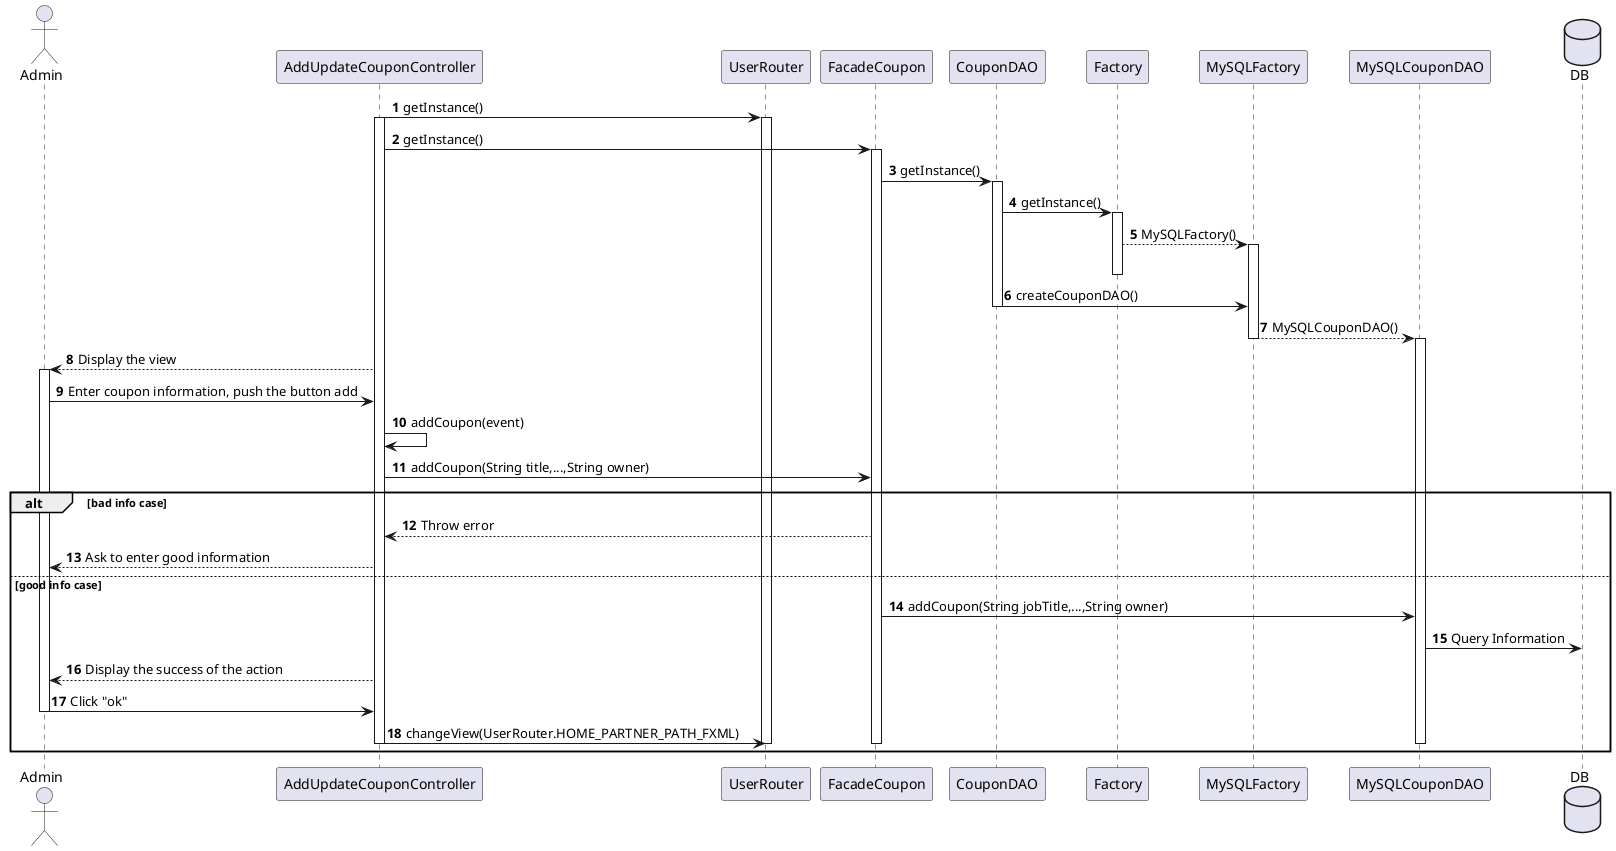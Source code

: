 @startuml
autonumber
actor Admin

AddUpdateCouponController -> UserRouter : getInstance()
activate AddUpdateCouponController
activate UserRouter
AddUpdateCouponController -> FacadeCoupon : getInstance()
activate FacadeCoupon
FacadeCoupon -> CouponDAO : getInstance()
activate CouponDAO
CouponDAO -> Factory : getInstance()
activate Factory
Factory --> MySQLFactory : MySQLFactory()
activate MySQLFactory
deactivate Factory
CouponDAO -> MySQLFactory : createCouponDAO()
deactivate CouponDAO
MySQLFactory --> MySQLCouponDAO : MySQLCouponDAO()
    deactivate MySQLFactory

activate MySQLCouponDAO


AddUpdateCouponController --> Admin : Display the view
activate Admin
Admin -> AddUpdateCouponController : Enter coupon information, push the button add
AddUpdateCouponController -> AddUpdateCouponController : addCoupon(event)
AddUpdateCouponController -> FacadeCoupon : addCoupon(String title,...,String owner)
alt bad info case
    FacadeCoupon --> AddUpdateCouponController : Throw error
    AddUpdateCouponController --> Admin : Ask to enter good information
else good info case
    FacadeCoupon -> MySQLCouponDAO : addCoupon(String jobTitle,...,String owner)
    database DB
    MySQLCouponDAO -> DB : Query Information
    AddUpdateCouponController --> Admin : Display the success of the action

    Admin -> AddUpdateCouponController : Click "ok"
    deactivate Admin
    AddUpdateCouponController -> UserRouter : changeView(UserRouter.HOME_PARTNER_PATH_FXML)
    deactivate AddUpdateCouponController
    deactivate UserRouter
    deactivate FacadeCoupon
    deactivate MySQLCouponDAO


end
@enduml